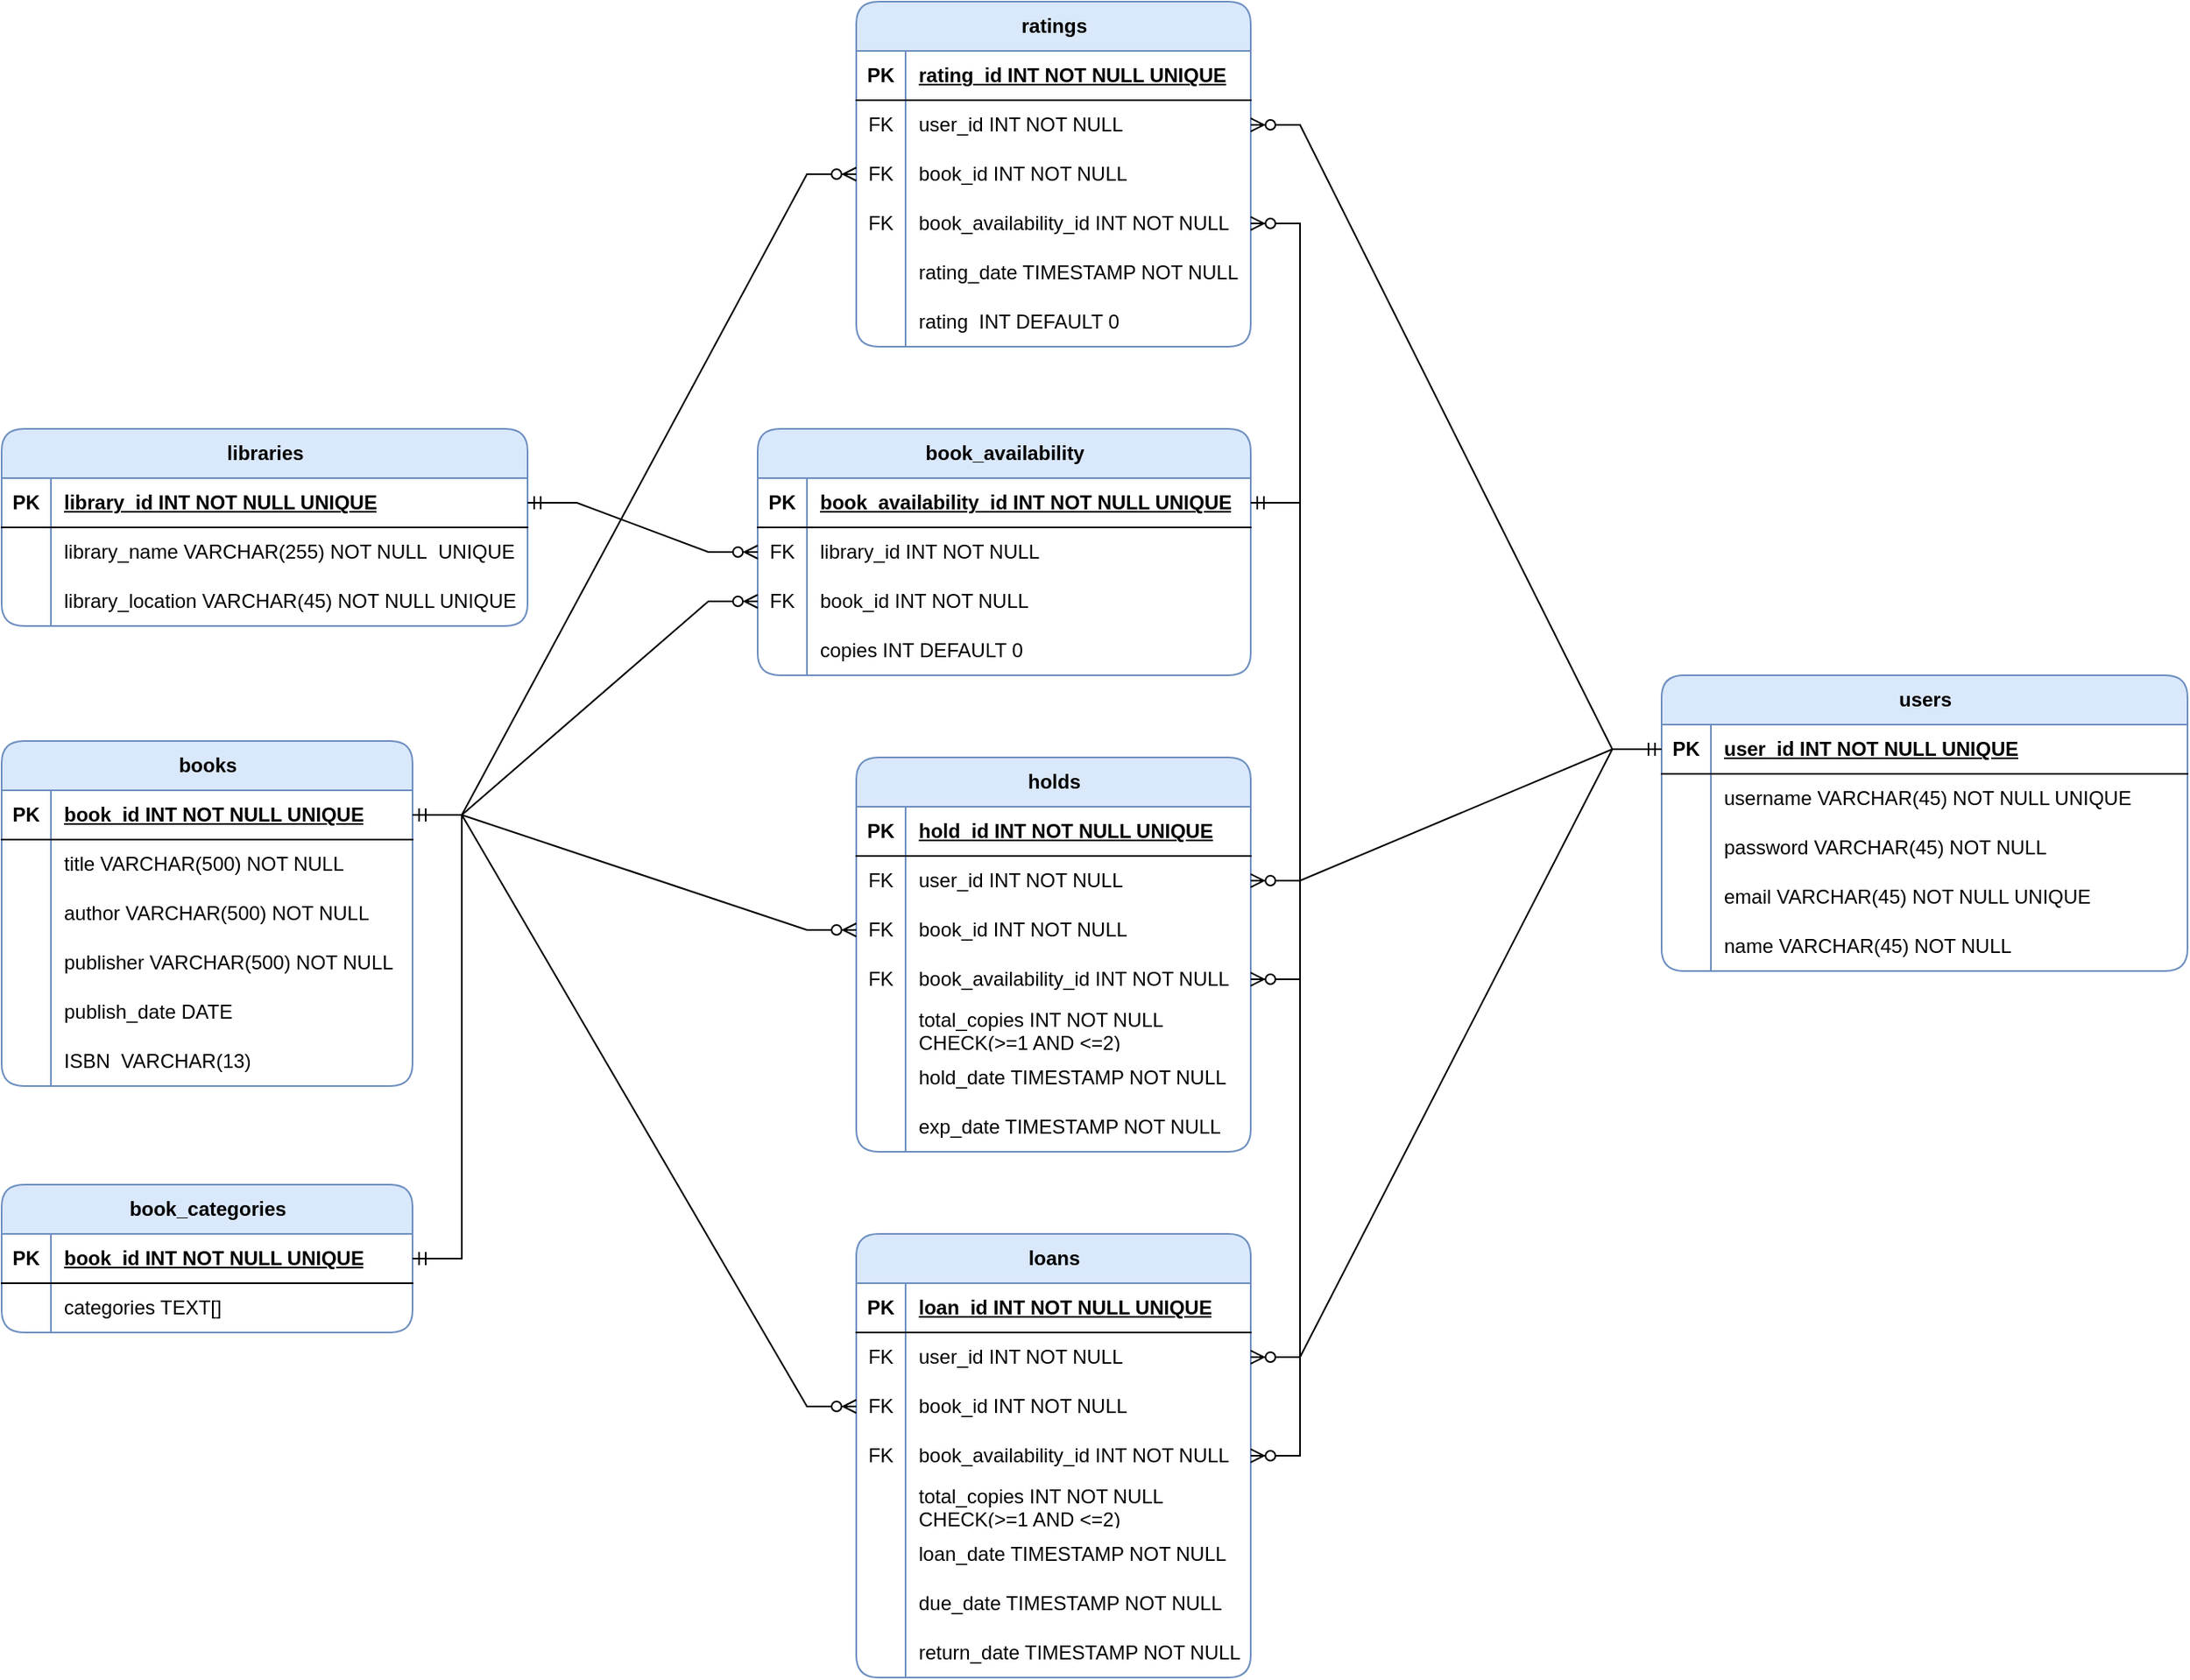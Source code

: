 <mxfile version="22.1.16" type="device">
  <diagram name="Page-1" id="BepqKYJ7ofFYmWYuqHwH">
    <mxGraphModel dx="1900" dy="1622" grid="1" gridSize="10" guides="1" tooltips="1" connect="1" arrows="1" fold="1" page="1" pageScale="1" pageWidth="850" pageHeight="1100" background="none" math="0" shadow="0">
      <root>
        <mxCell id="0" />
        <mxCell id="1" parent="0" />
        <mxCell id="K3CCWdDwE0o5AbLwU8yx-1" value="libraries" style="shape=table;startSize=30;container=1;collapsible=1;childLayout=tableLayout;fixedRows=1;rowLines=0;fontStyle=1;align=center;resizeLast=1;html=1;fillColor=#dae8fc;strokeColor=#6c8ebf;swimlaneFillColor=default;rounded=1;" parent="1" vertex="1">
          <mxGeometry x="-10" y="140" width="320" height="120" as="geometry" />
        </mxCell>
        <mxCell id="K3CCWdDwE0o5AbLwU8yx-2" value="" style="shape=tableRow;horizontal=0;startSize=0;swimlaneHead=0;swimlaneBody=0;fillColor=none;collapsible=0;dropTarget=0;points=[[0,0.5],[1,0.5]];portConstraint=eastwest;top=0;left=0;right=0;bottom=1;" parent="K3CCWdDwE0o5AbLwU8yx-1" vertex="1">
          <mxGeometry y="30" width="320" height="30" as="geometry" />
        </mxCell>
        <mxCell id="K3CCWdDwE0o5AbLwU8yx-3" value="PK" style="shape=partialRectangle;connectable=0;fillColor=none;top=0;left=0;bottom=0;right=0;fontStyle=1;overflow=hidden;whiteSpace=wrap;html=1;" parent="K3CCWdDwE0o5AbLwU8yx-2" vertex="1">
          <mxGeometry width="30" height="30" as="geometry">
            <mxRectangle width="30" height="30" as="alternateBounds" />
          </mxGeometry>
        </mxCell>
        <mxCell id="K3CCWdDwE0o5AbLwU8yx-4" value="library_id INT NOT NULL UNIQUE" style="shape=partialRectangle;connectable=0;fillColor=none;top=0;left=0;bottom=0;right=0;align=left;spacingLeft=6;fontStyle=5;overflow=hidden;whiteSpace=wrap;html=1;" parent="K3CCWdDwE0o5AbLwU8yx-2" vertex="1">
          <mxGeometry x="30" width="290" height="30" as="geometry">
            <mxRectangle width="290" height="30" as="alternateBounds" />
          </mxGeometry>
        </mxCell>
        <mxCell id="K3CCWdDwE0o5AbLwU8yx-5" value="" style="shape=tableRow;horizontal=0;startSize=0;swimlaneHead=0;swimlaneBody=0;fillColor=none;collapsible=0;dropTarget=0;points=[[0,0.5],[1,0.5]];portConstraint=eastwest;top=0;left=0;right=0;bottom=0;" parent="K3CCWdDwE0o5AbLwU8yx-1" vertex="1">
          <mxGeometry y="60" width="320" height="30" as="geometry" />
        </mxCell>
        <mxCell id="K3CCWdDwE0o5AbLwU8yx-6" value="" style="shape=partialRectangle;connectable=0;fillColor=none;top=0;left=0;bottom=0;right=0;editable=1;overflow=hidden;whiteSpace=wrap;html=1;" parent="K3CCWdDwE0o5AbLwU8yx-5" vertex="1">
          <mxGeometry width="30" height="30" as="geometry">
            <mxRectangle width="30" height="30" as="alternateBounds" />
          </mxGeometry>
        </mxCell>
        <mxCell id="K3CCWdDwE0o5AbLwU8yx-7" value="library_name VARCHAR(255) NOT NULL&amp;nbsp; UNIQUE" style="shape=partialRectangle;connectable=0;fillColor=none;top=0;left=0;bottom=0;right=0;align=left;spacingLeft=6;overflow=hidden;whiteSpace=wrap;html=1;" parent="K3CCWdDwE0o5AbLwU8yx-5" vertex="1">
          <mxGeometry x="30" width="290" height="30" as="geometry">
            <mxRectangle width="290" height="30" as="alternateBounds" />
          </mxGeometry>
        </mxCell>
        <mxCell id="K3CCWdDwE0o5AbLwU8yx-8" value="" style="shape=tableRow;horizontal=0;startSize=0;swimlaneHead=0;swimlaneBody=0;fillColor=none;collapsible=0;dropTarget=0;points=[[0,0.5],[1,0.5]];portConstraint=eastwest;top=0;left=0;right=0;bottom=0;" parent="K3CCWdDwE0o5AbLwU8yx-1" vertex="1">
          <mxGeometry y="90" width="320" height="30" as="geometry" />
        </mxCell>
        <mxCell id="K3CCWdDwE0o5AbLwU8yx-9" value="" style="shape=partialRectangle;connectable=0;fillColor=none;top=0;left=0;bottom=0;right=0;editable=1;overflow=hidden;whiteSpace=wrap;html=1;" parent="K3CCWdDwE0o5AbLwU8yx-8" vertex="1">
          <mxGeometry width="30" height="30" as="geometry">
            <mxRectangle width="30" height="30" as="alternateBounds" />
          </mxGeometry>
        </mxCell>
        <mxCell id="K3CCWdDwE0o5AbLwU8yx-10" value="library_location&amp;nbsp;VARCHAR(45) NOT NULL UNIQUE" style="shape=partialRectangle;connectable=0;fillColor=none;top=0;left=0;bottom=0;right=0;align=left;spacingLeft=6;overflow=hidden;whiteSpace=wrap;html=1;" parent="K3CCWdDwE0o5AbLwU8yx-8" vertex="1">
          <mxGeometry x="30" width="290" height="30" as="geometry">
            <mxRectangle width="290" height="30" as="alternateBounds" />
          </mxGeometry>
        </mxCell>
        <mxCell id="K3CCWdDwE0o5AbLwU8yx-30" value="book_availability" style="shape=table;startSize=30;container=1;collapsible=1;childLayout=tableLayout;fixedRows=1;rowLines=0;fontStyle=1;align=center;resizeLast=1;html=1;fillColor=#dae8fc;strokeColor=#6c8ebf;swimlaneFillColor=default;rounded=1;" parent="1" vertex="1">
          <mxGeometry x="450" y="140" width="300" height="150" as="geometry" />
        </mxCell>
        <mxCell id="K3CCWdDwE0o5AbLwU8yx-31" value="" style="shape=tableRow;horizontal=0;startSize=0;swimlaneHead=0;swimlaneBody=0;fillColor=none;collapsible=0;dropTarget=0;points=[[0,0.5],[1,0.5]];portConstraint=eastwest;top=0;left=0;right=0;bottom=1;" parent="K3CCWdDwE0o5AbLwU8yx-30" vertex="1">
          <mxGeometry y="30" width="300" height="30" as="geometry" />
        </mxCell>
        <mxCell id="K3CCWdDwE0o5AbLwU8yx-32" value="PK" style="shape=partialRectangle;connectable=0;fillColor=none;top=0;left=0;bottom=0;right=0;fontStyle=1;overflow=hidden;whiteSpace=wrap;html=1;" parent="K3CCWdDwE0o5AbLwU8yx-31" vertex="1">
          <mxGeometry width="30" height="30" as="geometry">
            <mxRectangle width="30" height="30" as="alternateBounds" />
          </mxGeometry>
        </mxCell>
        <mxCell id="K3CCWdDwE0o5AbLwU8yx-33" value="book_availability_id INT NOT NULL UNIQUE" style="shape=partialRectangle;connectable=0;fillColor=none;top=0;left=0;bottom=0;right=0;align=left;spacingLeft=6;fontStyle=5;overflow=hidden;whiteSpace=wrap;html=1;" parent="K3CCWdDwE0o5AbLwU8yx-31" vertex="1">
          <mxGeometry x="30" width="270" height="30" as="geometry">
            <mxRectangle width="270" height="30" as="alternateBounds" />
          </mxGeometry>
        </mxCell>
        <mxCell id="K3CCWdDwE0o5AbLwU8yx-34" value="" style="shape=tableRow;horizontal=0;startSize=0;swimlaneHead=0;swimlaneBody=0;fillColor=none;collapsible=0;dropTarget=0;points=[[0,0.5],[1,0.5]];portConstraint=eastwest;top=0;left=0;right=0;bottom=0;" parent="K3CCWdDwE0o5AbLwU8yx-30" vertex="1">
          <mxGeometry y="60" width="300" height="30" as="geometry" />
        </mxCell>
        <mxCell id="K3CCWdDwE0o5AbLwU8yx-35" value="FK" style="shape=partialRectangle;connectable=0;fillColor=none;top=0;left=0;bottom=0;right=0;editable=1;overflow=hidden;whiteSpace=wrap;html=1;" parent="K3CCWdDwE0o5AbLwU8yx-34" vertex="1">
          <mxGeometry width="30" height="30" as="geometry">
            <mxRectangle width="30" height="30" as="alternateBounds" />
          </mxGeometry>
        </mxCell>
        <mxCell id="K3CCWdDwE0o5AbLwU8yx-36" value="library_id INT NOT NULL" style="shape=partialRectangle;connectable=0;fillColor=none;top=0;left=0;bottom=0;right=0;align=left;spacingLeft=6;overflow=hidden;whiteSpace=wrap;html=1;" parent="K3CCWdDwE0o5AbLwU8yx-34" vertex="1">
          <mxGeometry x="30" width="270" height="30" as="geometry">
            <mxRectangle width="270" height="30" as="alternateBounds" />
          </mxGeometry>
        </mxCell>
        <mxCell id="K3CCWdDwE0o5AbLwU8yx-37" value="" style="shape=tableRow;horizontal=0;startSize=0;swimlaneHead=0;swimlaneBody=0;fillColor=none;collapsible=0;dropTarget=0;points=[[0,0.5],[1,0.5]];portConstraint=eastwest;top=0;left=0;right=0;bottom=0;" parent="K3CCWdDwE0o5AbLwU8yx-30" vertex="1">
          <mxGeometry y="90" width="300" height="30" as="geometry" />
        </mxCell>
        <mxCell id="K3CCWdDwE0o5AbLwU8yx-38" value="FK" style="shape=partialRectangle;connectable=0;fillColor=none;top=0;left=0;bottom=0;right=0;editable=1;overflow=hidden;whiteSpace=wrap;html=1;" parent="K3CCWdDwE0o5AbLwU8yx-37" vertex="1">
          <mxGeometry width="30" height="30" as="geometry">
            <mxRectangle width="30" height="30" as="alternateBounds" />
          </mxGeometry>
        </mxCell>
        <mxCell id="K3CCWdDwE0o5AbLwU8yx-39" value="book_id INT NOT NULL" style="shape=partialRectangle;connectable=0;fillColor=none;top=0;left=0;bottom=0;right=0;align=left;spacingLeft=6;overflow=hidden;whiteSpace=wrap;html=1;" parent="K3CCWdDwE0o5AbLwU8yx-37" vertex="1">
          <mxGeometry x="30" width="270" height="30" as="geometry">
            <mxRectangle width="270" height="30" as="alternateBounds" />
          </mxGeometry>
        </mxCell>
        <mxCell id="K3CCWdDwE0o5AbLwU8yx-40" value="" style="shape=tableRow;horizontal=0;startSize=0;swimlaneHead=0;swimlaneBody=0;fillColor=none;collapsible=0;dropTarget=0;points=[[0,0.5],[1,0.5]];portConstraint=eastwest;top=0;left=0;right=0;bottom=0;" parent="K3CCWdDwE0o5AbLwU8yx-30" vertex="1">
          <mxGeometry y="120" width="300" height="30" as="geometry" />
        </mxCell>
        <mxCell id="K3CCWdDwE0o5AbLwU8yx-41" value="" style="shape=partialRectangle;connectable=0;fillColor=none;top=0;left=0;bottom=0;right=0;editable=1;overflow=hidden;whiteSpace=wrap;html=1;" parent="K3CCWdDwE0o5AbLwU8yx-40" vertex="1">
          <mxGeometry width="30" height="30" as="geometry">
            <mxRectangle width="30" height="30" as="alternateBounds" />
          </mxGeometry>
        </mxCell>
        <mxCell id="K3CCWdDwE0o5AbLwU8yx-42" value="copies INT DEFAULT 0" style="shape=partialRectangle;connectable=0;fillColor=none;top=0;left=0;bottom=0;right=0;align=left;spacingLeft=6;overflow=hidden;whiteSpace=wrap;html=1;" parent="K3CCWdDwE0o5AbLwU8yx-40" vertex="1">
          <mxGeometry x="30" width="270" height="30" as="geometry">
            <mxRectangle width="270" height="30" as="alternateBounds" />
          </mxGeometry>
        </mxCell>
        <mxCell id="K3CCWdDwE0o5AbLwU8yx-43" value="" style="edgeStyle=entityRelationEdgeStyle;fontSize=12;html=1;endArrow=ERzeroToMany;startArrow=ERmandOne;rounded=0;exitX=1;exitY=0.5;exitDx=0;exitDy=0;entryX=0;entryY=0.5;entryDx=0;entryDy=0;" parent="1" source="K3CCWdDwE0o5AbLwU8yx-2" target="K3CCWdDwE0o5AbLwU8yx-34" edge="1">
          <mxGeometry width="100" height="100" relative="1" as="geometry">
            <mxPoint x="380" y="350" as="sourcePoint" />
            <mxPoint x="480" y="250" as="targetPoint" />
            <Array as="points">
              <mxPoint x="70" y="290" />
              <mxPoint x="190" y="300" />
              <mxPoint x="90" y="280" />
              <mxPoint x="70" y="280" />
            </Array>
          </mxGeometry>
        </mxCell>
        <mxCell id="K3CCWdDwE0o5AbLwU8yx-45" value="books" style="shape=table;startSize=30;container=1;collapsible=1;childLayout=tableLayout;fixedRows=1;rowLines=0;fontStyle=1;align=center;resizeLast=1;html=1;fillColor=#dae8fc;strokeColor=#6c8ebf;swimlaneFillColor=default;rounded=1;" parent="1" vertex="1">
          <mxGeometry x="-10" y="330" width="250" height="210" as="geometry" />
        </mxCell>
        <mxCell id="K3CCWdDwE0o5AbLwU8yx-46" value="" style="shape=tableRow;horizontal=0;startSize=0;swimlaneHead=0;swimlaneBody=0;fillColor=none;collapsible=0;dropTarget=0;points=[[0,0.5],[1,0.5]];portConstraint=eastwest;top=0;left=0;right=0;bottom=1;" parent="K3CCWdDwE0o5AbLwU8yx-45" vertex="1">
          <mxGeometry y="30" width="250" height="30" as="geometry" />
        </mxCell>
        <mxCell id="K3CCWdDwE0o5AbLwU8yx-47" value="PK" style="shape=partialRectangle;connectable=0;fillColor=none;top=0;left=0;bottom=0;right=0;fontStyle=1;overflow=hidden;whiteSpace=wrap;html=1;" parent="K3CCWdDwE0o5AbLwU8yx-46" vertex="1">
          <mxGeometry width="30" height="30" as="geometry">
            <mxRectangle width="30" height="30" as="alternateBounds" />
          </mxGeometry>
        </mxCell>
        <mxCell id="K3CCWdDwE0o5AbLwU8yx-48" value="book_id INT NOT NULL UNIQUE" style="shape=partialRectangle;connectable=0;fillColor=none;top=0;left=0;bottom=0;right=0;align=left;spacingLeft=6;fontStyle=5;overflow=hidden;whiteSpace=wrap;html=1;" parent="K3CCWdDwE0o5AbLwU8yx-46" vertex="1">
          <mxGeometry x="30" width="220" height="30" as="geometry">
            <mxRectangle width="220" height="30" as="alternateBounds" />
          </mxGeometry>
        </mxCell>
        <mxCell id="K3CCWdDwE0o5AbLwU8yx-49" value="" style="shape=tableRow;horizontal=0;startSize=0;swimlaneHead=0;swimlaneBody=0;fillColor=none;collapsible=0;dropTarget=0;points=[[0,0.5],[1,0.5]];portConstraint=eastwest;top=0;left=0;right=0;bottom=0;" parent="K3CCWdDwE0o5AbLwU8yx-45" vertex="1">
          <mxGeometry y="60" width="250" height="30" as="geometry" />
        </mxCell>
        <mxCell id="K3CCWdDwE0o5AbLwU8yx-50" value="" style="shape=partialRectangle;connectable=0;fillColor=none;top=0;left=0;bottom=0;right=0;editable=1;overflow=hidden;whiteSpace=wrap;html=1;" parent="K3CCWdDwE0o5AbLwU8yx-49" vertex="1">
          <mxGeometry width="30" height="30" as="geometry">
            <mxRectangle width="30" height="30" as="alternateBounds" />
          </mxGeometry>
        </mxCell>
        <mxCell id="K3CCWdDwE0o5AbLwU8yx-51" value="title VARCHAR(500) NOT NULL" style="shape=partialRectangle;connectable=0;fillColor=none;top=0;left=0;bottom=0;right=0;align=left;spacingLeft=6;overflow=hidden;whiteSpace=wrap;html=1;" parent="K3CCWdDwE0o5AbLwU8yx-49" vertex="1">
          <mxGeometry x="30" width="220" height="30" as="geometry">
            <mxRectangle width="220" height="30" as="alternateBounds" />
          </mxGeometry>
        </mxCell>
        <mxCell id="K3CCWdDwE0o5AbLwU8yx-52" value="" style="shape=tableRow;horizontal=0;startSize=0;swimlaneHead=0;swimlaneBody=0;fillColor=none;collapsible=0;dropTarget=0;points=[[0,0.5],[1,0.5]];portConstraint=eastwest;top=0;left=0;right=0;bottom=0;" parent="K3CCWdDwE0o5AbLwU8yx-45" vertex="1">
          <mxGeometry y="90" width="250" height="30" as="geometry" />
        </mxCell>
        <mxCell id="K3CCWdDwE0o5AbLwU8yx-53" value="" style="shape=partialRectangle;connectable=0;fillColor=none;top=0;left=0;bottom=0;right=0;editable=1;overflow=hidden;whiteSpace=wrap;html=1;" parent="K3CCWdDwE0o5AbLwU8yx-52" vertex="1">
          <mxGeometry width="30" height="30" as="geometry">
            <mxRectangle width="30" height="30" as="alternateBounds" />
          </mxGeometry>
        </mxCell>
        <mxCell id="K3CCWdDwE0o5AbLwU8yx-54" value="author VARCHAR(500) NOT NULL" style="shape=partialRectangle;connectable=0;fillColor=none;top=0;left=0;bottom=0;right=0;align=left;spacingLeft=6;overflow=hidden;whiteSpace=wrap;html=1;" parent="K3CCWdDwE0o5AbLwU8yx-52" vertex="1">
          <mxGeometry x="30" width="220" height="30" as="geometry">
            <mxRectangle width="220" height="30" as="alternateBounds" />
          </mxGeometry>
        </mxCell>
        <mxCell id="K3CCWdDwE0o5AbLwU8yx-55" value="" style="shape=tableRow;horizontal=0;startSize=0;swimlaneHead=0;swimlaneBody=0;fillColor=none;collapsible=0;dropTarget=0;points=[[0,0.5],[1,0.5]];portConstraint=eastwest;top=0;left=0;right=0;bottom=0;" parent="K3CCWdDwE0o5AbLwU8yx-45" vertex="1">
          <mxGeometry y="120" width="250" height="30" as="geometry" />
        </mxCell>
        <mxCell id="K3CCWdDwE0o5AbLwU8yx-56" value="" style="shape=partialRectangle;connectable=0;fillColor=none;top=0;left=0;bottom=0;right=0;editable=1;overflow=hidden;whiteSpace=wrap;html=1;" parent="K3CCWdDwE0o5AbLwU8yx-55" vertex="1">
          <mxGeometry width="30" height="30" as="geometry">
            <mxRectangle width="30" height="30" as="alternateBounds" />
          </mxGeometry>
        </mxCell>
        <mxCell id="K3CCWdDwE0o5AbLwU8yx-57" value="publisher VARCHAR(500) NOT NULL" style="shape=partialRectangle;connectable=0;fillColor=none;top=0;left=0;bottom=0;right=0;align=left;spacingLeft=6;overflow=hidden;whiteSpace=wrap;html=1;" parent="K3CCWdDwE0o5AbLwU8yx-55" vertex="1">
          <mxGeometry x="30" width="220" height="30" as="geometry">
            <mxRectangle width="220" height="30" as="alternateBounds" />
          </mxGeometry>
        </mxCell>
        <mxCell id="K3CCWdDwE0o5AbLwU8yx-58" value="" style="shape=tableRow;horizontal=0;startSize=0;swimlaneHead=0;swimlaneBody=0;fillColor=none;collapsible=0;dropTarget=0;points=[[0,0.5],[1,0.5]];portConstraint=eastwest;top=0;left=0;right=0;bottom=0;" parent="K3CCWdDwE0o5AbLwU8yx-45" vertex="1">
          <mxGeometry y="150" width="250" height="30" as="geometry" />
        </mxCell>
        <mxCell id="K3CCWdDwE0o5AbLwU8yx-59" value="" style="shape=partialRectangle;connectable=0;fillColor=none;top=0;left=0;bottom=0;right=0;editable=1;overflow=hidden;whiteSpace=wrap;html=1;" parent="K3CCWdDwE0o5AbLwU8yx-58" vertex="1">
          <mxGeometry width="30" height="30" as="geometry">
            <mxRectangle width="30" height="30" as="alternateBounds" />
          </mxGeometry>
        </mxCell>
        <mxCell id="K3CCWdDwE0o5AbLwU8yx-60" value="publish_date DATE" style="shape=partialRectangle;connectable=0;fillColor=none;top=0;left=0;bottom=0;right=0;align=left;spacingLeft=6;overflow=hidden;whiteSpace=wrap;html=1;" parent="K3CCWdDwE0o5AbLwU8yx-58" vertex="1">
          <mxGeometry x="30" width="220" height="30" as="geometry">
            <mxRectangle width="220" height="30" as="alternateBounds" />
          </mxGeometry>
        </mxCell>
        <mxCell id="K3CCWdDwE0o5AbLwU8yx-61" value="" style="shape=tableRow;horizontal=0;startSize=0;swimlaneHead=0;swimlaneBody=0;fillColor=none;collapsible=0;dropTarget=0;points=[[0,0.5],[1,0.5]];portConstraint=eastwest;top=0;left=0;right=0;bottom=0;" parent="K3CCWdDwE0o5AbLwU8yx-45" vertex="1">
          <mxGeometry y="180" width="250" height="30" as="geometry" />
        </mxCell>
        <mxCell id="K3CCWdDwE0o5AbLwU8yx-62" value="" style="shape=partialRectangle;connectable=0;fillColor=none;top=0;left=0;bottom=0;right=0;editable=1;overflow=hidden;whiteSpace=wrap;html=1;" parent="K3CCWdDwE0o5AbLwU8yx-61" vertex="1">
          <mxGeometry width="30" height="30" as="geometry">
            <mxRectangle width="30" height="30" as="alternateBounds" />
          </mxGeometry>
        </mxCell>
        <mxCell id="K3CCWdDwE0o5AbLwU8yx-63" value="ISBN&amp;nbsp; VARCHAR(13)&amp;nbsp;" style="shape=partialRectangle;connectable=0;fillColor=none;top=0;left=0;bottom=0;right=0;align=left;spacingLeft=6;overflow=hidden;whiteSpace=wrap;html=1;" parent="K3CCWdDwE0o5AbLwU8yx-61" vertex="1">
          <mxGeometry x="30" width="220" height="30" as="geometry">
            <mxRectangle width="220" height="30" as="alternateBounds" />
          </mxGeometry>
        </mxCell>
        <mxCell id="K3CCWdDwE0o5AbLwU8yx-64" value="" style="edgeStyle=entityRelationEdgeStyle;fontSize=12;html=1;endArrow=ERzeroToMany;startArrow=ERmandOne;rounded=0;exitX=1;exitY=0.5;exitDx=0;exitDy=0;entryX=0;entryY=0.5;entryDx=0;entryDy=0;" parent="1" source="K3CCWdDwE0o5AbLwU8yx-46" target="K3CCWdDwE0o5AbLwU8yx-37" edge="1">
          <mxGeometry width="100" height="100" relative="1" as="geometry">
            <mxPoint x="380" y="490" as="sourcePoint" />
            <mxPoint x="480" y="390" as="targetPoint" />
          </mxGeometry>
        </mxCell>
        <mxCell id="K3CCWdDwE0o5AbLwU8yx-65" value="book_categories" style="shape=table;startSize=30;container=1;collapsible=1;childLayout=tableLayout;fixedRows=1;rowLines=0;fontStyle=1;align=center;resizeLast=1;html=1;fillColor=#dae8fc;strokeColor=#6c8ebf;swimlaneFillColor=default;rounded=1;" parent="1" vertex="1">
          <mxGeometry x="-10" y="600" width="250" height="90" as="geometry" />
        </mxCell>
        <mxCell id="K3CCWdDwE0o5AbLwU8yx-66" value="" style="shape=tableRow;horizontal=0;startSize=0;swimlaneHead=0;swimlaneBody=0;fillColor=none;collapsible=0;dropTarget=0;points=[[0,0.5],[1,0.5]];portConstraint=eastwest;top=0;left=0;right=0;bottom=1;" parent="K3CCWdDwE0o5AbLwU8yx-65" vertex="1">
          <mxGeometry y="30" width="250" height="30" as="geometry" />
        </mxCell>
        <mxCell id="K3CCWdDwE0o5AbLwU8yx-67" value="PK" style="shape=partialRectangle;connectable=0;fillColor=none;top=0;left=0;bottom=0;right=0;fontStyle=1;overflow=hidden;whiteSpace=wrap;html=1;" parent="K3CCWdDwE0o5AbLwU8yx-66" vertex="1">
          <mxGeometry width="30" height="30" as="geometry">
            <mxRectangle width="30" height="30" as="alternateBounds" />
          </mxGeometry>
        </mxCell>
        <mxCell id="K3CCWdDwE0o5AbLwU8yx-68" value="book_id INT NOT NULL UNIQUE" style="shape=partialRectangle;connectable=0;fillColor=none;top=0;left=0;bottom=0;right=0;align=left;spacingLeft=6;fontStyle=5;overflow=hidden;whiteSpace=wrap;html=1;" parent="K3CCWdDwE0o5AbLwU8yx-66" vertex="1">
          <mxGeometry x="30" width="220" height="30" as="geometry">
            <mxRectangle width="220" height="30" as="alternateBounds" />
          </mxGeometry>
        </mxCell>
        <mxCell id="K3CCWdDwE0o5AbLwU8yx-69" value="" style="shape=tableRow;horizontal=0;startSize=0;swimlaneHead=0;swimlaneBody=0;fillColor=none;collapsible=0;dropTarget=0;points=[[0,0.5],[1,0.5]];portConstraint=eastwest;top=0;left=0;right=0;bottom=0;" parent="K3CCWdDwE0o5AbLwU8yx-65" vertex="1">
          <mxGeometry y="60" width="250" height="30" as="geometry" />
        </mxCell>
        <mxCell id="K3CCWdDwE0o5AbLwU8yx-70" value="" style="shape=partialRectangle;connectable=0;fillColor=none;top=0;left=0;bottom=0;right=0;editable=1;overflow=hidden;whiteSpace=wrap;html=1;" parent="K3CCWdDwE0o5AbLwU8yx-69" vertex="1">
          <mxGeometry width="30" height="30" as="geometry">
            <mxRectangle width="30" height="30" as="alternateBounds" />
          </mxGeometry>
        </mxCell>
        <mxCell id="K3CCWdDwE0o5AbLwU8yx-71" value="categories TEXT[]&amp;nbsp;" style="shape=partialRectangle;connectable=0;fillColor=none;top=0;left=0;bottom=0;right=0;align=left;spacingLeft=6;overflow=hidden;whiteSpace=wrap;html=1;" parent="K3CCWdDwE0o5AbLwU8yx-69" vertex="1">
          <mxGeometry x="30" width="220" height="30" as="geometry">
            <mxRectangle width="220" height="30" as="alternateBounds" />
          </mxGeometry>
        </mxCell>
        <mxCell id="K3CCWdDwE0o5AbLwU8yx-78" style="edgeStyle=orthogonalEdgeStyle;rounded=0;orthogonalLoop=1;jettySize=auto;html=1;exitX=1;exitY=0.5;exitDx=0;exitDy=0;" parent="K3CCWdDwE0o5AbLwU8yx-65" source="K3CCWdDwE0o5AbLwU8yx-69" target="K3CCWdDwE0o5AbLwU8yx-69" edge="1">
          <mxGeometry relative="1" as="geometry" />
        </mxCell>
        <mxCell id="K3CCWdDwE0o5AbLwU8yx-79" value="" style="edgeStyle=entityRelationEdgeStyle;fontSize=12;html=1;endArrow=ERmandOne;startArrow=ERmandOne;rounded=0;exitX=1;exitY=0.5;exitDx=0;exitDy=0;entryX=1;entryY=0.5;entryDx=0;entryDy=0;" parent="1" source="K3CCWdDwE0o5AbLwU8yx-66" target="K3CCWdDwE0o5AbLwU8yx-46" edge="1">
          <mxGeometry width="100" height="100" relative="1" as="geometry">
            <mxPoint x="380" y="670" as="sourcePoint" />
            <mxPoint x="480" y="570" as="targetPoint" />
          </mxGeometry>
        </mxCell>
        <mxCell id="K3CCWdDwE0o5AbLwU8yx-80" value="holds" style="shape=table;startSize=30;container=1;collapsible=1;childLayout=tableLayout;fixedRows=1;rowLines=0;fontStyle=1;align=center;resizeLast=1;html=1;fillColor=#dae8fc;strokeColor=#6c8ebf;gradientColor=none;swimlaneFillColor=default;rounded=1;" parent="1" vertex="1">
          <mxGeometry x="510" y="340" width="240" height="240" as="geometry" />
        </mxCell>
        <mxCell id="K3CCWdDwE0o5AbLwU8yx-81" value="" style="shape=tableRow;horizontal=0;startSize=0;swimlaneHead=0;swimlaneBody=0;fillColor=none;collapsible=0;dropTarget=0;points=[[0,0.5],[1,0.5]];portConstraint=eastwest;top=0;left=0;right=0;bottom=1;" parent="K3CCWdDwE0o5AbLwU8yx-80" vertex="1">
          <mxGeometry y="30" width="240" height="30" as="geometry" />
        </mxCell>
        <mxCell id="K3CCWdDwE0o5AbLwU8yx-82" value="PK" style="shape=partialRectangle;connectable=0;fillColor=none;top=0;left=0;bottom=0;right=0;fontStyle=1;overflow=hidden;whiteSpace=wrap;html=1;" parent="K3CCWdDwE0o5AbLwU8yx-81" vertex="1">
          <mxGeometry width="30" height="30" as="geometry">
            <mxRectangle width="30" height="30" as="alternateBounds" />
          </mxGeometry>
        </mxCell>
        <mxCell id="K3CCWdDwE0o5AbLwU8yx-83" value="hold_id INT NOT NULL UNIQUE" style="shape=partialRectangle;connectable=0;fillColor=none;top=0;left=0;bottom=0;right=0;align=left;spacingLeft=6;fontStyle=5;overflow=hidden;whiteSpace=wrap;html=1;strokeColor=inherit;" parent="K3CCWdDwE0o5AbLwU8yx-81" vertex="1">
          <mxGeometry x="30" width="210" height="30" as="geometry">
            <mxRectangle width="210" height="30" as="alternateBounds" />
          </mxGeometry>
        </mxCell>
        <mxCell id="K3CCWdDwE0o5AbLwU8yx-84" value="" style="shape=tableRow;horizontal=0;startSize=0;swimlaneHead=0;swimlaneBody=0;fillColor=none;collapsible=0;dropTarget=0;points=[[0,0.5],[1,0.5]];portConstraint=eastwest;top=0;left=0;right=0;bottom=0;" parent="K3CCWdDwE0o5AbLwU8yx-80" vertex="1">
          <mxGeometry y="60" width="240" height="30" as="geometry" />
        </mxCell>
        <mxCell id="K3CCWdDwE0o5AbLwU8yx-85" value="FK" style="shape=partialRectangle;connectable=0;fillColor=none;top=0;left=0;bottom=0;right=0;editable=1;overflow=hidden;whiteSpace=wrap;html=1;" parent="K3CCWdDwE0o5AbLwU8yx-84" vertex="1">
          <mxGeometry width="30" height="30" as="geometry">
            <mxRectangle width="30" height="30" as="alternateBounds" />
          </mxGeometry>
        </mxCell>
        <mxCell id="K3CCWdDwE0o5AbLwU8yx-86" value="user_id INT NOT NULL" style="shape=partialRectangle;connectable=0;fillColor=none;top=0;left=0;bottom=0;right=0;align=left;spacingLeft=6;overflow=hidden;whiteSpace=wrap;html=1;" parent="K3CCWdDwE0o5AbLwU8yx-84" vertex="1">
          <mxGeometry x="30" width="210" height="30" as="geometry">
            <mxRectangle width="210" height="30" as="alternateBounds" />
          </mxGeometry>
        </mxCell>
        <mxCell id="K3CCWdDwE0o5AbLwU8yx-87" value="" style="shape=tableRow;horizontal=0;startSize=0;swimlaneHead=0;swimlaneBody=0;fillColor=none;collapsible=0;dropTarget=0;points=[[0,0.5],[1,0.5]];portConstraint=eastwest;top=0;left=0;right=0;bottom=0;" parent="K3CCWdDwE0o5AbLwU8yx-80" vertex="1">
          <mxGeometry y="90" width="240" height="30" as="geometry" />
        </mxCell>
        <mxCell id="K3CCWdDwE0o5AbLwU8yx-88" value="FK" style="shape=partialRectangle;connectable=0;fillColor=none;top=0;left=0;bottom=0;right=0;editable=1;overflow=hidden;whiteSpace=wrap;html=1;" parent="K3CCWdDwE0o5AbLwU8yx-87" vertex="1">
          <mxGeometry width="30" height="30" as="geometry">
            <mxRectangle width="30" height="30" as="alternateBounds" />
          </mxGeometry>
        </mxCell>
        <mxCell id="K3CCWdDwE0o5AbLwU8yx-89" value="book_id INT NOT NULL" style="shape=partialRectangle;connectable=0;fillColor=none;top=0;left=0;bottom=0;right=0;align=left;spacingLeft=6;overflow=hidden;whiteSpace=wrap;html=1;" parent="K3CCWdDwE0o5AbLwU8yx-87" vertex="1">
          <mxGeometry x="30" width="210" height="30" as="geometry">
            <mxRectangle width="210" height="30" as="alternateBounds" />
          </mxGeometry>
        </mxCell>
        <mxCell id="K3CCWdDwE0o5AbLwU8yx-90" value="" style="shape=tableRow;horizontal=0;startSize=0;swimlaneHead=0;swimlaneBody=0;fillColor=none;collapsible=0;dropTarget=0;points=[[0,0.5],[1,0.5]];portConstraint=eastwest;top=0;left=0;right=0;bottom=0;" parent="K3CCWdDwE0o5AbLwU8yx-80" vertex="1">
          <mxGeometry y="120" width="240" height="30" as="geometry" />
        </mxCell>
        <mxCell id="K3CCWdDwE0o5AbLwU8yx-91" value="FK" style="shape=partialRectangle;connectable=0;fillColor=none;top=0;left=0;bottom=0;right=0;editable=1;overflow=hidden;whiteSpace=wrap;html=1;" parent="K3CCWdDwE0o5AbLwU8yx-90" vertex="1">
          <mxGeometry width="30" height="30" as="geometry">
            <mxRectangle width="30" height="30" as="alternateBounds" />
          </mxGeometry>
        </mxCell>
        <mxCell id="K3CCWdDwE0o5AbLwU8yx-92" value="book_availability_id INT NOT NULL" style="shape=partialRectangle;connectable=0;fillColor=none;top=0;left=0;bottom=0;right=0;align=left;spacingLeft=6;overflow=hidden;whiteSpace=wrap;html=1;" parent="K3CCWdDwE0o5AbLwU8yx-90" vertex="1">
          <mxGeometry x="30" width="210" height="30" as="geometry">
            <mxRectangle width="210" height="30" as="alternateBounds" />
          </mxGeometry>
        </mxCell>
        <mxCell id="K3CCWdDwE0o5AbLwU8yx-99" value="" style="shape=tableRow;horizontal=0;startSize=0;swimlaneHead=0;swimlaneBody=0;fillColor=none;collapsible=0;dropTarget=0;points=[[0,0.5],[1,0.5]];portConstraint=eastwest;top=0;left=0;right=0;bottom=0;" parent="K3CCWdDwE0o5AbLwU8yx-80" vertex="1">
          <mxGeometry y="150" width="240" height="30" as="geometry" />
        </mxCell>
        <mxCell id="K3CCWdDwE0o5AbLwU8yx-100" value="" style="shape=partialRectangle;connectable=0;fillColor=none;top=0;left=0;bottom=0;right=0;editable=1;overflow=hidden;whiteSpace=wrap;html=1;" parent="K3CCWdDwE0o5AbLwU8yx-99" vertex="1">
          <mxGeometry width="30" height="30" as="geometry">
            <mxRectangle width="30" height="30" as="alternateBounds" />
          </mxGeometry>
        </mxCell>
        <mxCell id="K3CCWdDwE0o5AbLwU8yx-101" value="total_copies INT NOT NULL CHECK(&amp;gt;=1 AND &amp;lt;=2)" style="shape=partialRectangle;connectable=0;fillColor=none;top=0;left=0;bottom=0;right=0;align=left;spacingLeft=6;overflow=hidden;whiteSpace=wrap;html=1;" parent="K3CCWdDwE0o5AbLwU8yx-99" vertex="1">
          <mxGeometry x="30" width="210" height="30" as="geometry">
            <mxRectangle width="210" height="30" as="alternateBounds" />
          </mxGeometry>
        </mxCell>
        <mxCell id="K3CCWdDwE0o5AbLwU8yx-93" value="" style="shape=tableRow;horizontal=0;startSize=0;swimlaneHead=0;swimlaneBody=0;fillColor=none;collapsible=0;dropTarget=0;points=[[0,0.5],[1,0.5]];portConstraint=eastwest;top=0;left=0;right=0;bottom=0;" parent="K3CCWdDwE0o5AbLwU8yx-80" vertex="1">
          <mxGeometry y="180" width="240" height="30" as="geometry" />
        </mxCell>
        <mxCell id="K3CCWdDwE0o5AbLwU8yx-94" value="" style="shape=partialRectangle;connectable=0;fillColor=none;top=0;left=0;bottom=0;right=0;editable=1;overflow=hidden;whiteSpace=wrap;html=1;" parent="K3CCWdDwE0o5AbLwU8yx-93" vertex="1">
          <mxGeometry width="30" height="30" as="geometry">
            <mxRectangle width="30" height="30" as="alternateBounds" />
          </mxGeometry>
        </mxCell>
        <mxCell id="K3CCWdDwE0o5AbLwU8yx-95" value="hold_date TIMESTAMP NOT NULL" style="shape=partialRectangle;connectable=0;fillColor=none;top=0;left=0;bottom=0;right=0;align=left;spacingLeft=6;overflow=hidden;whiteSpace=wrap;html=1;" parent="K3CCWdDwE0o5AbLwU8yx-93" vertex="1">
          <mxGeometry x="30" width="210" height="30" as="geometry">
            <mxRectangle width="210" height="30" as="alternateBounds" />
          </mxGeometry>
        </mxCell>
        <mxCell id="K3CCWdDwE0o5AbLwU8yx-96" value="" style="shape=tableRow;horizontal=0;startSize=0;swimlaneHead=0;swimlaneBody=0;fillColor=none;collapsible=0;dropTarget=0;points=[[0,0.5],[1,0.5]];portConstraint=eastwest;top=0;left=0;right=0;bottom=0;" parent="K3CCWdDwE0o5AbLwU8yx-80" vertex="1">
          <mxGeometry y="210" width="240" height="30" as="geometry" />
        </mxCell>
        <mxCell id="K3CCWdDwE0o5AbLwU8yx-97" value="" style="shape=partialRectangle;connectable=0;fillColor=none;top=0;left=0;bottom=0;right=0;editable=1;overflow=hidden;whiteSpace=wrap;html=1;" parent="K3CCWdDwE0o5AbLwU8yx-96" vertex="1">
          <mxGeometry width="30" height="30" as="geometry">
            <mxRectangle width="30" height="30" as="alternateBounds" />
          </mxGeometry>
        </mxCell>
        <mxCell id="K3CCWdDwE0o5AbLwU8yx-98" value="exp_date TIMESTAMP NOT NULL" style="shape=partialRectangle;connectable=0;fillColor=none;top=0;left=0;bottom=0;right=0;align=left;spacingLeft=6;overflow=hidden;whiteSpace=wrap;html=1;" parent="K3CCWdDwE0o5AbLwU8yx-96" vertex="1">
          <mxGeometry x="30" width="210" height="30" as="geometry">
            <mxRectangle width="210" height="30" as="alternateBounds" />
          </mxGeometry>
        </mxCell>
        <mxCell id="K3CCWdDwE0o5AbLwU8yx-102" value="" style="edgeStyle=entityRelationEdgeStyle;fontSize=12;html=1;endArrow=ERzeroToMany;startArrow=ERmandOne;rounded=0;exitX=1;exitY=0.5;exitDx=0;exitDy=0;entryX=0;entryY=0.5;entryDx=0;entryDy=0;" parent="1" source="K3CCWdDwE0o5AbLwU8yx-46" target="K3CCWdDwE0o5AbLwU8yx-87" edge="1">
          <mxGeometry width="100" height="100" relative="1" as="geometry">
            <mxPoint x="380" y="490" as="sourcePoint" />
            <mxPoint x="480" y="390" as="targetPoint" />
          </mxGeometry>
        </mxCell>
        <mxCell id="K3CCWdDwE0o5AbLwU8yx-103" value="" style="edgeStyle=entityRelationEdgeStyle;fontSize=12;html=1;endArrow=ERzeroToMany;startArrow=ERmandOne;rounded=0;entryX=1;entryY=0.5;entryDx=0;entryDy=0;exitX=1;exitY=0.5;exitDx=0;exitDy=0;" parent="1" target="K3CCWdDwE0o5AbLwU8yx-90" edge="1" source="K3CCWdDwE0o5AbLwU8yx-31">
          <mxGeometry width="100" height="100" relative="1" as="geometry">
            <mxPoint x="810" y="190" as="sourcePoint" />
            <mxPoint x="680" y="510" as="targetPoint" />
            <Array as="points">
              <mxPoint x="980" y="355" />
              <mxPoint x="610" y="345" />
              <mxPoint x="910" y="335" />
              <mxPoint x="910" y="335" />
              <mxPoint x="660" y="345" />
              <mxPoint x="670" y="345" />
              <mxPoint x="980" y="335" />
            </Array>
          </mxGeometry>
        </mxCell>
        <mxCell id="K3CCWdDwE0o5AbLwU8yx-104" value="loans" style="shape=table;startSize=30;container=1;collapsible=1;childLayout=tableLayout;fixedRows=1;rowLines=0;fontStyle=1;align=center;resizeLast=1;html=1;fillColor=#dae8fc;strokeColor=#6c8ebf;swimlaneFillColor=default;rounded=1;" parent="1" vertex="1">
          <mxGeometry x="510" y="630" width="240" height="270" as="geometry" />
        </mxCell>
        <mxCell id="K3CCWdDwE0o5AbLwU8yx-105" value="" style="shape=tableRow;horizontal=0;startSize=0;swimlaneHead=0;swimlaneBody=0;fillColor=none;collapsible=0;dropTarget=0;points=[[0,0.5],[1,0.5]];portConstraint=eastwest;top=0;left=0;right=0;bottom=1;" parent="K3CCWdDwE0o5AbLwU8yx-104" vertex="1">
          <mxGeometry y="30" width="240" height="30" as="geometry" />
        </mxCell>
        <mxCell id="K3CCWdDwE0o5AbLwU8yx-106" value="PK" style="shape=partialRectangle;connectable=0;fillColor=none;top=0;left=0;bottom=0;right=0;fontStyle=1;overflow=hidden;whiteSpace=wrap;html=1;" parent="K3CCWdDwE0o5AbLwU8yx-105" vertex="1">
          <mxGeometry width="30" height="30" as="geometry">
            <mxRectangle width="30" height="30" as="alternateBounds" />
          </mxGeometry>
        </mxCell>
        <mxCell id="K3CCWdDwE0o5AbLwU8yx-107" value="loan_id INT NOT NULL UNIQUE" style="shape=partialRectangle;connectable=0;fillColor=none;top=0;left=0;bottom=0;right=0;align=left;spacingLeft=6;fontStyle=5;overflow=hidden;whiteSpace=wrap;html=1;strokeColor=inherit;" parent="K3CCWdDwE0o5AbLwU8yx-105" vertex="1">
          <mxGeometry x="30" width="210" height="30" as="geometry">
            <mxRectangle width="210" height="30" as="alternateBounds" />
          </mxGeometry>
        </mxCell>
        <mxCell id="K3CCWdDwE0o5AbLwU8yx-108" value="" style="shape=tableRow;horizontal=0;startSize=0;swimlaneHead=0;swimlaneBody=0;fillColor=none;collapsible=0;dropTarget=0;points=[[0,0.5],[1,0.5]];portConstraint=eastwest;top=0;left=0;right=0;bottom=0;" parent="K3CCWdDwE0o5AbLwU8yx-104" vertex="1">
          <mxGeometry y="60" width="240" height="30" as="geometry" />
        </mxCell>
        <mxCell id="K3CCWdDwE0o5AbLwU8yx-109" value="FK" style="shape=partialRectangle;connectable=0;fillColor=none;top=0;left=0;bottom=0;right=0;editable=1;overflow=hidden;whiteSpace=wrap;html=1;" parent="K3CCWdDwE0o5AbLwU8yx-108" vertex="1">
          <mxGeometry width="30" height="30" as="geometry">
            <mxRectangle width="30" height="30" as="alternateBounds" />
          </mxGeometry>
        </mxCell>
        <mxCell id="K3CCWdDwE0o5AbLwU8yx-110" value="user_id INT NOT NULL" style="shape=partialRectangle;connectable=0;fillColor=none;top=0;left=0;bottom=0;right=0;align=left;spacingLeft=6;overflow=hidden;whiteSpace=wrap;html=1;" parent="K3CCWdDwE0o5AbLwU8yx-108" vertex="1">
          <mxGeometry x="30" width="210" height="30" as="geometry">
            <mxRectangle width="210" height="30" as="alternateBounds" />
          </mxGeometry>
        </mxCell>
        <mxCell id="K3CCWdDwE0o5AbLwU8yx-111" value="" style="shape=tableRow;horizontal=0;startSize=0;swimlaneHead=0;swimlaneBody=0;fillColor=none;collapsible=0;dropTarget=0;points=[[0,0.5],[1,0.5]];portConstraint=eastwest;top=0;left=0;right=0;bottom=0;" parent="K3CCWdDwE0o5AbLwU8yx-104" vertex="1">
          <mxGeometry y="90" width="240" height="30" as="geometry" />
        </mxCell>
        <mxCell id="K3CCWdDwE0o5AbLwU8yx-112" value="FK" style="shape=partialRectangle;connectable=0;fillColor=none;top=0;left=0;bottom=0;right=0;editable=1;overflow=hidden;whiteSpace=wrap;html=1;" parent="K3CCWdDwE0o5AbLwU8yx-111" vertex="1">
          <mxGeometry width="30" height="30" as="geometry">
            <mxRectangle width="30" height="30" as="alternateBounds" />
          </mxGeometry>
        </mxCell>
        <mxCell id="K3CCWdDwE0o5AbLwU8yx-113" value="book_id INT NOT NULL" style="shape=partialRectangle;connectable=0;fillColor=none;top=0;left=0;bottom=0;right=0;align=left;spacingLeft=6;overflow=hidden;whiteSpace=wrap;html=1;" parent="K3CCWdDwE0o5AbLwU8yx-111" vertex="1">
          <mxGeometry x="30" width="210" height="30" as="geometry">
            <mxRectangle width="210" height="30" as="alternateBounds" />
          </mxGeometry>
        </mxCell>
        <mxCell id="K3CCWdDwE0o5AbLwU8yx-114" value="" style="shape=tableRow;horizontal=0;startSize=0;swimlaneHead=0;swimlaneBody=0;fillColor=none;collapsible=0;dropTarget=0;points=[[0,0.5],[1,0.5]];portConstraint=eastwest;top=0;left=0;right=0;bottom=0;" parent="K3CCWdDwE0o5AbLwU8yx-104" vertex="1">
          <mxGeometry y="120" width="240" height="30" as="geometry" />
        </mxCell>
        <mxCell id="K3CCWdDwE0o5AbLwU8yx-115" value="FK" style="shape=partialRectangle;connectable=0;fillColor=none;top=0;left=0;bottom=0;right=0;editable=1;overflow=hidden;whiteSpace=wrap;html=1;" parent="K3CCWdDwE0o5AbLwU8yx-114" vertex="1">
          <mxGeometry width="30" height="30" as="geometry">
            <mxRectangle width="30" height="30" as="alternateBounds" />
          </mxGeometry>
        </mxCell>
        <mxCell id="K3CCWdDwE0o5AbLwU8yx-116" value="book_availability_id INT NOT NULL" style="shape=partialRectangle;connectable=0;fillColor=none;top=0;left=0;bottom=0;right=0;align=left;spacingLeft=6;overflow=hidden;whiteSpace=wrap;html=1;" parent="K3CCWdDwE0o5AbLwU8yx-114" vertex="1">
          <mxGeometry x="30" width="210" height="30" as="geometry">
            <mxRectangle width="210" height="30" as="alternateBounds" />
          </mxGeometry>
        </mxCell>
        <mxCell id="K3CCWdDwE0o5AbLwU8yx-117" value="" style="shape=tableRow;horizontal=0;startSize=0;swimlaneHead=0;swimlaneBody=0;fillColor=none;collapsible=0;dropTarget=0;points=[[0,0.5],[1,0.5]];portConstraint=eastwest;top=0;left=0;right=0;bottom=0;" parent="K3CCWdDwE0o5AbLwU8yx-104" vertex="1">
          <mxGeometry y="150" width="240" height="30" as="geometry" />
        </mxCell>
        <mxCell id="K3CCWdDwE0o5AbLwU8yx-118" value="" style="shape=partialRectangle;connectable=0;fillColor=none;top=0;left=0;bottom=0;right=0;editable=1;overflow=hidden;whiteSpace=wrap;html=1;" parent="K3CCWdDwE0o5AbLwU8yx-117" vertex="1">
          <mxGeometry width="30" height="30" as="geometry">
            <mxRectangle width="30" height="30" as="alternateBounds" />
          </mxGeometry>
        </mxCell>
        <mxCell id="K3CCWdDwE0o5AbLwU8yx-119" value="total_copies INT NOT NULL CHECK(&amp;gt;=1 AND &amp;lt;=2)" style="shape=partialRectangle;connectable=0;fillColor=none;top=0;left=0;bottom=0;right=0;align=left;spacingLeft=6;overflow=hidden;whiteSpace=wrap;html=1;" parent="K3CCWdDwE0o5AbLwU8yx-117" vertex="1">
          <mxGeometry x="30" width="210" height="30" as="geometry">
            <mxRectangle width="210" height="30" as="alternateBounds" />
          </mxGeometry>
        </mxCell>
        <mxCell id="K3CCWdDwE0o5AbLwU8yx-120" value="" style="shape=tableRow;horizontal=0;startSize=0;swimlaneHead=0;swimlaneBody=0;fillColor=none;collapsible=0;dropTarget=0;points=[[0,0.5],[1,0.5]];portConstraint=eastwest;top=0;left=0;right=0;bottom=0;" parent="K3CCWdDwE0o5AbLwU8yx-104" vertex="1">
          <mxGeometry y="180" width="240" height="30" as="geometry" />
        </mxCell>
        <mxCell id="K3CCWdDwE0o5AbLwU8yx-121" value="" style="shape=partialRectangle;connectable=0;fillColor=none;top=0;left=0;bottom=0;right=0;editable=1;overflow=hidden;whiteSpace=wrap;html=1;" parent="K3CCWdDwE0o5AbLwU8yx-120" vertex="1">
          <mxGeometry width="30" height="30" as="geometry">
            <mxRectangle width="30" height="30" as="alternateBounds" />
          </mxGeometry>
        </mxCell>
        <mxCell id="K3CCWdDwE0o5AbLwU8yx-122" value="loan_date TIMESTAMP NOT NULL" style="shape=partialRectangle;connectable=0;fillColor=none;top=0;left=0;bottom=0;right=0;align=left;spacingLeft=6;overflow=hidden;whiteSpace=wrap;html=1;" parent="K3CCWdDwE0o5AbLwU8yx-120" vertex="1">
          <mxGeometry x="30" width="210" height="30" as="geometry">
            <mxRectangle width="210" height="30" as="alternateBounds" />
          </mxGeometry>
        </mxCell>
        <mxCell id="K3CCWdDwE0o5AbLwU8yx-123" value="" style="shape=tableRow;horizontal=0;startSize=0;swimlaneHead=0;swimlaneBody=0;fillColor=none;collapsible=0;dropTarget=0;points=[[0,0.5],[1,0.5]];portConstraint=eastwest;top=0;left=0;right=0;bottom=0;" parent="K3CCWdDwE0o5AbLwU8yx-104" vertex="1">
          <mxGeometry y="210" width="240" height="30" as="geometry" />
        </mxCell>
        <mxCell id="K3CCWdDwE0o5AbLwU8yx-124" value="" style="shape=partialRectangle;connectable=0;fillColor=none;top=0;left=0;bottom=0;right=0;editable=1;overflow=hidden;whiteSpace=wrap;html=1;" parent="K3CCWdDwE0o5AbLwU8yx-123" vertex="1">
          <mxGeometry width="30" height="30" as="geometry">
            <mxRectangle width="30" height="30" as="alternateBounds" />
          </mxGeometry>
        </mxCell>
        <mxCell id="K3CCWdDwE0o5AbLwU8yx-125" value="due_date TIMESTAMP NOT NULL" style="shape=partialRectangle;connectable=0;fillColor=none;top=0;left=0;bottom=0;right=0;align=left;spacingLeft=6;overflow=hidden;whiteSpace=wrap;html=1;" parent="K3CCWdDwE0o5AbLwU8yx-123" vertex="1">
          <mxGeometry x="30" width="210" height="30" as="geometry">
            <mxRectangle width="210" height="30" as="alternateBounds" />
          </mxGeometry>
        </mxCell>
        <mxCell id="K3CCWdDwE0o5AbLwU8yx-126" value="" style="shape=tableRow;horizontal=0;startSize=0;swimlaneHead=0;swimlaneBody=0;fillColor=none;collapsible=0;dropTarget=0;points=[[0,0.5],[1,0.5]];portConstraint=eastwest;top=0;left=0;right=0;bottom=0;" parent="K3CCWdDwE0o5AbLwU8yx-104" vertex="1">
          <mxGeometry y="240" width="240" height="30" as="geometry" />
        </mxCell>
        <mxCell id="K3CCWdDwE0o5AbLwU8yx-127" value="" style="shape=partialRectangle;connectable=0;fillColor=none;top=0;left=0;bottom=0;right=0;editable=1;overflow=hidden;whiteSpace=wrap;html=1;" parent="K3CCWdDwE0o5AbLwU8yx-126" vertex="1">
          <mxGeometry width="30" height="30" as="geometry">
            <mxRectangle width="30" height="30" as="alternateBounds" />
          </mxGeometry>
        </mxCell>
        <mxCell id="K3CCWdDwE0o5AbLwU8yx-128" value="return_date TIMESTAMP NOT NULL" style="shape=partialRectangle;connectable=0;fillColor=none;top=0;left=0;bottom=0;right=0;align=left;spacingLeft=6;overflow=hidden;whiteSpace=wrap;html=1;" parent="K3CCWdDwE0o5AbLwU8yx-126" vertex="1">
          <mxGeometry x="30" width="210" height="30" as="geometry">
            <mxRectangle width="210" height="30" as="alternateBounds" />
          </mxGeometry>
        </mxCell>
        <mxCell id="K3CCWdDwE0o5AbLwU8yx-129" value="" style="edgeStyle=entityRelationEdgeStyle;fontSize=12;html=1;endArrow=ERzeroToMany;startArrow=ERmandOne;rounded=0;exitX=1;exitY=0.5;exitDx=0;exitDy=0;entryX=0;entryY=0.5;entryDx=0;entryDy=0;" parent="1" source="K3CCWdDwE0o5AbLwU8yx-46" target="K3CCWdDwE0o5AbLwU8yx-111" edge="1">
          <mxGeometry width="100" height="100" relative="1" as="geometry">
            <mxPoint x="310" y="680" as="sourcePoint" />
            <mxPoint x="410" y="580" as="targetPoint" />
          </mxGeometry>
        </mxCell>
        <mxCell id="K3CCWdDwE0o5AbLwU8yx-130" value="" style="edgeStyle=entityRelationEdgeStyle;fontSize=12;html=1;endArrow=ERzeroToMany;startArrow=ERmandOne;rounded=0;entryX=1;entryY=0.5;entryDx=0;entryDy=0;exitX=1;exitY=0.5;exitDx=0;exitDy=0;" parent="1" target="K3CCWdDwE0o5AbLwU8yx-114" edge="1" source="K3CCWdDwE0o5AbLwU8yx-31">
          <mxGeometry width="100" height="100" relative="1" as="geometry">
            <mxPoint x="810" y="190" as="sourcePoint" />
            <mxPoint x="410" y="760" as="targetPoint" />
          </mxGeometry>
        </mxCell>
        <mxCell id="K3CCWdDwE0o5AbLwU8yx-141" value="ratings" style="shape=table;startSize=30;container=1;collapsible=1;childLayout=tableLayout;fixedRows=1;rowLines=0;fontStyle=1;align=center;resizeLast=1;html=1;fillColor=#dae8fc;strokeColor=#6c8ebf;swimlaneFillColor=default;rounded=1;gradientColor=none;shadow=0;" parent="1" vertex="1">
          <mxGeometry x="510" y="-120" width="240" height="210" as="geometry" />
        </mxCell>
        <mxCell id="K3CCWdDwE0o5AbLwU8yx-142" value="" style="shape=tableRow;horizontal=0;startSize=0;swimlaneHead=0;swimlaneBody=0;fillColor=none;collapsible=0;dropTarget=0;points=[[0,0.5],[1,0.5]];portConstraint=eastwest;top=0;left=0;right=0;bottom=1;" parent="K3CCWdDwE0o5AbLwU8yx-141" vertex="1">
          <mxGeometry y="30" width="240" height="30" as="geometry" />
        </mxCell>
        <mxCell id="K3CCWdDwE0o5AbLwU8yx-143" value="PK" style="shape=partialRectangle;connectable=0;fillColor=none;top=0;left=0;bottom=0;right=0;fontStyle=1;overflow=hidden;whiteSpace=wrap;html=1;" parent="K3CCWdDwE0o5AbLwU8yx-142" vertex="1">
          <mxGeometry width="30" height="30" as="geometry">
            <mxRectangle width="30" height="30" as="alternateBounds" />
          </mxGeometry>
        </mxCell>
        <mxCell id="K3CCWdDwE0o5AbLwU8yx-144" value="rating_id INT NOT NULL UNIQUE" style="shape=partialRectangle;connectable=0;fillColor=none;top=0;left=0;bottom=0;right=0;align=left;spacingLeft=6;fontStyle=5;overflow=hidden;whiteSpace=wrap;html=1;strokeColor=inherit;" parent="K3CCWdDwE0o5AbLwU8yx-142" vertex="1">
          <mxGeometry x="30" width="210" height="30" as="geometry">
            <mxRectangle width="210" height="30" as="alternateBounds" />
          </mxGeometry>
        </mxCell>
        <mxCell id="xImeo-fg67ijbstHUHiW-10" value="" style="shape=tableRow;horizontal=0;startSize=0;swimlaneHead=0;swimlaneBody=0;fillColor=none;collapsible=0;dropTarget=0;points=[[0,0.5],[1,0.5]];portConstraint=eastwest;top=0;left=0;right=0;bottom=0;" vertex="1" parent="K3CCWdDwE0o5AbLwU8yx-141">
          <mxGeometry y="60" width="240" height="30" as="geometry" />
        </mxCell>
        <mxCell id="xImeo-fg67ijbstHUHiW-11" value="FK" style="shape=partialRectangle;connectable=0;fillColor=none;top=0;left=0;bottom=0;right=0;editable=1;overflow=hidden;whiteSpace=wrap;html=1;" vertex="1" parent="xImeo-fg67ijbstHUHiW-10">
          <mxGeometry width="30" height="30" as="geometry">
            <mxRectangle width="30" height="30" as="alternateBounds" />
          </mxGeometry>
        </mxCell>
        <mxCell id="xImeo-fg67ijbstHUHiW-12" value="user_id INT NOT NULL" style="shape=partialRectangle;connectable=0;fillColor=none;top=0;left=0;bottom=0;right=0;align=left;spacingLeft=6;overflow=hidden;whiteSpace=wrap;html=1;" vertex="1" parent="xImeo-fg67ijbstHUHiW-10">
          <mxGeometry x="30" width="210" height="30" as="geometry">
            <mxRectangle width="210" height="30" as="alternateBounds" />
          </mxGeometry>
        </mxCell>
        <mxCell id="K3CCWdDwE0o5AbLwU8yx-148" value="" style="shape=tableRow;horizontal=0;startSize=0;swimlaneHead=0;swimlaneBody=0;fillColor=none;collapsible=0;dropTarget=0;points=[[0,0.5],[1,0.5]];portConstraint=eastwest;top=0;left=0;right=0;bottom=0;" parent="K3CCWdDwE0o5AbLwU8yx-141" vertex="1">
          <mxGeometry y="90" width="240" height="30" as="geometry" />
        </mxCell>
        <mxCell id="K3CCWdDwE0o5AbLwU8yx-149" value="FK" style="shape=partialRectangle;connectable=0;fillColor=none;top=0;left=0;bottom=0;right=0;editable=1;overflow=hidden;whiteSpace=wrap;html=1;" parent="K3CCWdDwE0o5AbLwU8yx-148" vertex="1">
          <mxGeometry width="30" height="30" as="geometry">
            <mxRectangle width="30" height="30" as="alternateBounds" />
          </mxGeometry>
        </mxCell>
        <mxCell id="K3CCWdDwE0o5AbLwU8yx-150" value="book_id INT NOT NULL" style="shape=partialRectangle;connectable=0;fillColor=none;top=0;left=0;bottom=0;right=0;align=left;spacingLeft=6;overflow=hidden;whiteSpace=wrap;html=1;" parent="K3CCWdDwE0o5AbLwU8yx-148" vertex="1">
          <mxGeometry x="30" width="210" height="30" as="geometry">
            <mxRectangle width="210" height="30" as="alternateBounds" />
          </mxGeometry>
        </mxCell>
        <mxCell id="K3CCWdDwE0o5AbLwU8yx-151" value="" style="shape=tableRow;horizontal=0;startSize=0;swimlaneHead=0;swimlaneBody=0;fillColor=none;collapsible=0;dropTarget=0;points=[[0,0.5],[1,0.5]];portConstraint=eastwest;top=0;left=0;right=0;bottom=0;" parent="K3CCWdDwE0o5AbLwU8yx-141" vertex="1">
          <mxGeometry y="120" width="240" height="30" as="geometry" />
        </mxCell>
        <mxCell id="K3CCWdDwE0o5AbLwU8yx-152" value="FK" style="shape=partialRectangle;connectable=0;fillColor=none;top=0;left=0;bottom=0;right=0;editable=1;overflow=hidden;whiteSpace=wrap;html=1;" parent="K3CCWdDwE0o5AbLwU8yx-151" vertex="1">
          <mxGeometry width="30" height="30" as="geometry">
            <mxRectangle width="30" height="30" as="alternateBounds" />
          </mxGeometry>
        </mxCell>
        <mxCell id="K3CCWdDwE0o5AbLwU8yx-153" value="book_availability_id INT NOT NULL" style="shape=partialRectangle;connectable=0;fillColor=none;top=0;left=0;bottom=0;right=0;align=left;spacingLeft=6;overflow=hidden;whiteSpace=wrap;html=1;" parent="K3CCWdDwE0o5AbLwU8yx-151" vertex="1">
          <mxGeometry x="30" width="210" height="30" as="geometry">
            <mxRectangle width="210" height="30" as="alternateBounds" />
          </mxGeometry>
        </mxCell>
        <mxCell id="K3CCWdDwE0o5AbLwU8yx-163" value="" style="shape=tableRow;horizontal=0;startSize=0;swimlaneHead=0;swimlaneBody=0;fillColor=none;collapsible=0;dropTarget=0;points=[[0,0.5],[1,0.5]];portConstraint=eastwest;top=0;left=0;right=0;bottom=0;" parent="K3CCWdDwE0o5AbLwU8yx-141" vertex="1">
          <mxGeometry y="150" width="240" height="30" as="geometry" />
        </mxCell>
        <mxCell id="K3CCWdDwE0o5AbLwU8yx-164" value="" style="shape=partialRectangle;connectable=0;fillColor=none;top=0;left=0;bottom=0;right=0;editable=1;overflow=hidden;whiteSpace=wrap;html=1;" parent="K3CCWdDwE0o5AbLwU8yx-163" vertex="1">
          <mxGeometry width="30" height="30" as="geometry">
            <mxRectangle width="30" height="30" as="alternateBounds" />
          </mxGeometry>
        </mxCell>
        <mxCell id="K3CCWdDwE0o5AbLwU8yx-165" value="rating_date TIMESTAMP NOT NULL" style="shape=partialRectangle;connectable=0;fillColor=none;top=0;left=0;bottom=0;right=0;align=left;spacingLeft=6;overflow=hidden;whiteSpace=wrap;html=1;" parent="K3CCWdDwE0o5AbLwU8yx-163" vertex="1">
          <mxGeometry x="30" width="210" height="30" as="geometry">
            <mxRectangle width="210" height="30" as="alternateBounds" />
          </mxGeometry>
        </mxCell>
        <mxCell id="K3CCWdDwE0o5AbLwU8yx-166" value="" style="shape=tableRow;horizontal=0;startSize=0;swimlaneHead=0;swimlaneBody=0;fillColor=none;collapsible=0;dropTarget=0;points=[[0,0.5],[1,0.5]];portConstraint=eastwest;top=0;left=0;right=0;bottom=0;" parent="K3CCWdDwE0o5AbLwU8yx-141" vertex="1">
          <mxGeometry y="180" width="240" height="30" as="geometry" />
        </mxCell>
        <mxCell id="K3CCWdDwE0o5AbLwU8yx-167" value="" style="shape=partialRectangle;connectable=0;fillColor=none;top=0;left=0;bottom=0;right=0;editable=1;overflow=hidden;whiteSpace=wrap;html=1;" parent="K3CCWdDwE0o5AbLwU8yx-166" vertex="1">
          <mxGeometry width="30" height="30" as="geometry">
            <mxRectangle width="30" height="30" as="alternateBounds" />
          </mxGeometry>
        </mxCell>
        <mxCell id="K3CCWdDwE0o5AbLwU8yx-168" value="rating&amp;nbsp; INT DEFAULT 0" style="shape=partialRectangle;connectable=0;fillColor=none;top=0;left=0;bottom=0;right=0;align=left;spacingLeft=6;overflow=hidden;whiteSpace=wrap;html=1;" parent="K3CCWdDwE0o5AbLwU8yx-166" vertex="1">
          <mxGeometry x="30" width="210" height="30" as="geometry">
            <mxRectangle width="210" height="30" as="alternateBounds" />
          </mxGeometry>
        </mxCell>
        <mxCell id="K3CCWdDwE0o5AbLwU8yx-169" value="" style="edgeStyle=entityRelationEdgeStyle;fontSize=12;html=1;endArrow=ERzeroToMany;startArrow=ERmandOne;rounded=0;exitX=1;exitY=0.5;exitDx=0;exitDy=0;entryX=0;entryY=0.5;entryDx=0;entryDy=0;" parent="1" source="K3CCWdDwE0o5AbLwU8yx-46" target="K3CCWdDwE0o5AbLwU8yx-148" edge="1">
          <mxGeometry width="100" height="100" relative="1" as="geometry">
            <mxPoint x="310" y="280" as="sourcePoint" />
            <mxPoint x="410" y="180" as="targetPoint" />
          </mxGeometry>
        </mxCell>
        <mxCell id="K3CCWdDwE0o5AbLwU8yx-171" value="" style="edgeStyle=entityRelationEdgeStyle;fontSize=12;html=1;endArrow=ERzeroToMany;startArrow=ERmandOne;rounded=0;entryX=1;entryY=0.5;entryDx=0;entryDy=0;exitX=1;exitY=0.5;exitDx=0;exitDy=0;" parent="1" target="K3CCWdDwE0o5AbLwU8yx-151" edge="1" source="K3CCWdDwE0o5AbLwU8yx-31">
          <mxGeometry width="100" height="100" relative="1" as="geometry">
            <mxPoint x="810" y="190" as="sourcePoint" />
            <mxPoint x="820" y="20" as="targetPoint" />
          </mxGeometry>
        </mxCell>
        <mxCell id="K3CCWdDwE0o5AbLwU8yx-172" value="users" style="shape=table;startSize=30;container=1;collapsible=1;childLayout=tableLayout;fixedRows=1;rowLines=0;fontStyle=1;align=center;resizeLast=1;html=1;fillColor=#dae8fc;strokeColor=#6c8ebf;swimlaneFillColor=default;rounded=1;" parent="1" vertex="1">
          <mxGeometry x="1000" y="290" width="320" height="180" as="geometry" />
        </mxCell>
        <mxCell id="K3CCWdDwE0o5AbLwU8yx-173" value="" style="shape=tableRow;horizontal=0;startSize=0;swimlaneHead=0;swimlaneBody=0;fillColor=none;collapsible=0;dropTarget=0;points=[[0,0.5],[1,0.5]];portConstraint=eastwest;top=0;left=0;right=0;bottom=1;" parent="K3CCWdDwE0o5AbLwU8yx-172" vertex="1">
          <mxGeometry y="30" width="320" height="30" as="geometry" />
        </mxCell>
        <mxCell id="K3CCWdDwE0o5AbLwU8yx-174" value="PK" style="shape=partialRectangle;connectable=0;fillColor=none;top=0;left=0;bottom=0;right=0;fontStyle=1;overflow=hidden;whiteSpace=wrap;html=1;" parent="K3CCWdDwE0o5AbLwU8yx-173" vertex="1">
          <mxGeometry width="30" height="30" as="geometry">
            <mxRectangle width="30" height="30" as="alternateBounds" />
          </mxGeometry>
        </mxCell>
        <mxCell id="K3CCWdDwE0o5AbLwU8yx-175" value="user_id INT NOT NULL UNIQUE" style="shape=partialRectangle;connectable=0;fillColor=none;top=0;left=0;bottom=0;right=0;align=left;spacingLeft=6;fontStyle=5;overflow=hidden;whiteSpace=wrap;html=1;strokeColor=inherit;" parent="K3CCWdDwE0o5AbLwU8yx-173" vertex="1">
          <mxGeometry x="30" width="290" height="30" as="geometry">
            <mxRectangle width="290" height="30" as="alternateBounds" />
          </mxGeometry>
        </mxCell>
        <mxCell id="K3CCWdDwE0o5AbLwU8yx-176" value="" style="shape=tableRow;horizontal=0;startSize=0;swimlaneHead=0;swimlaneBody=0;fillColor=none;collapsible=0;dropTarget=0;points=[[0,0.5],[1,0.5]];portConstraint=eastwest;top=0;left=0;right=0;bottom=0;" parent="K3CCWdDwE0o5AbLwU8yx-172" vertex="1">
          <mxGeometry y="60" width="320" height="30" as="geometry" />
        </mxCell>
        <mxCell id="K3CCWdDwE0o5AbLwU8yx-177" value="" style="shape=partialRectangle;connectable=0;fillColor=none;top=0;left=0;bottom=0;right=0;editable=1;overflow=hidden;whiteSpace=wrap;html=1;" parent="K3CCWdDwE0o5AbLwU8yx-176" vertex="1">
          <mxGeometry width="30" height="30" as="geometry">
            <mxRectangle width="30" height="30" as="alternateBounds" />
          </mxGeometry>
        </mxCell>
        <mxCell id="K3CCWdDwE0o5AbLwU8yx-178" value="username VARCHAR(45) NOT NULL UNIQUE" style="shape=partialRectangle;connectable=0;fillColor=none;top=0;left=0;bottom=0;right=0;align=left;spacingLeft=6;overflow=hidden;whiteSpace=wrap;html=1;" parent="K3CCWdDwE0o5AbLwU8yx-176" vertex="1">
          <mxGeometry x="30" width="290" height="30" as="geometry">
            <mxRectangle width="290" height="30" as="alternateBounds" />
          </mxGeometry>
        </mxCell>
        <mxCell id="K3CCWdDwE0o5AbLwU8yx-194" value="" style="shape=tableRow;horizontal=0;startSize=0;swimlaneHead=0;swimlaneBody=0;fillColor=none;collapsible=0;dropTarget=0;points=[[0,0.5],[1,0.5]];portConstraint=eastwest;top=0;left=0;right=0;bottom=0;" parent="K3CCWdDwE0o5AbLwU8yx-172" vertex="1">
          <mxGeometry y="90" width="320" height="30" as="geometry" />
        </mxCell>
        <mxCell id="K3CCWdDwE0o5AbLwU8yx-195" value="" style="shape=partialRectangle;connectable=0;fillColor=none;top=0;left=0;bottom=0;right=0;editable=1;overflow=hidden;whiteSpace=wrap;html=1;" parent="K3CCWdDwE0o5AbLwU8yx-194" vertex="1">
          <mxGeometry width="30" height="30" as="geometry">
            <mxRectangle width="30" height="30" as="alternateBounds" />
          </mxGeometry>
        </mxCell>
        <mxCell id="K3CCWdDwE0o5AbLwU8yx-196" value="password VARCHAR(45) NOT NULL" style="shape=partialRectangle;connectable=0;fillColor=none;top=0;left=0;bottom=0;right=0;align=left;spacingLeft=6;overflow=hidden;whiteSpace=wrap;html=1;" parent="K3CCWdDwE0o5AbLwU8yx-194" vertex="1">
          <mxGeometry x="30" width="290" height="30" as="geometry">
            <mxRectangle width="290" height="30" as="alternateBounds" />
          </mxGeometry>
        </mxCell>
        <mxCell id="K3CCWdDwE0o5AbLwU8yx-197" value="" style="shape=tableRow;horizontal=0;startSize=0;swimlaneHead=0;swimlaneBody=0;fillColor=none;collapsible=0;dropTarget=0;points=[[0,0.5],[1,0.5]];portConstraint=eastwest;top=0;left=0;right=0;bottom=0;" parent="K3CCWdDwE0o5AbLwU8yx-172" vertex="1">
          <mxGeometry y="120" width="320" height="30" as="geometry" />
        </mxCell>
        <mxCell id="K3CCWdDwE0o5AbLwU8yx-198" value="" style="shape=partialRectangle;connectable=0;fillColor=none;top=0;left=0;bottom=0;right=0;editable=1;overflow=hidden;whiteSpace=wrap;html=1;" parent="K3CCWdDwE0o5AbLwU8yx-197" vertex="1">
          <mxGeometry width="30" height="30" as="geometry">
            <mxRectangle width="30" height="30" as="alternateBounds" />
          </mxGeometry>
        </mxCell>
        <mxCell id="K3CCWdDwE0o5AbLwU8yx-199" value="email VARCHAR(45) NOT NULL UNIQUE" style="shape=partialRectangle;connectable=0;fillColor=none;top=0;left=0;bottom=0;right=0;align=left;spacingLeft=6;overflow=hidden;whiteSpace=wrap;html=1;" parent="K3CCWdDwE0o5AbLwU8yx-197" vertex="1">
          <mxGeometry x="30" width="290" height="30" as="geometry">
            <mxRectangle width="290" height="30" as="alternateBounds" />
          </mxGeometry>
        </mxCell>
        <mxCell id="K3CCWdDwE0o5AbLwU8yx-200" value="" style="shape=tableRow;horizontal=0;startSize=0;swimlaneHead=0;swimlaneBody=0;fillColor=none;collapsible=0;dropTarget=0;points=[[0,0.5],[1,0.5]];portConstraint=eastwest;top=0;left=0;right=0;bottom=0;" parent="K3CCWdDwE0o5AbLwU8yx-172" vertex="1">
          <mxGeometry y="150" width="320" height="30" as="geometry" />
        </mxCell>
        <mxCell id="K3CCWdDwE0o5AbLwU8yx-201" value="" style="shape=partialRectangle;connectable=0;fillColor=none;top=0;left=0;bottom=0;right=0;editable=1;overflow=hidden;whiteSpace=wrap;html=1;" parent="K3CCWdDwE0o5AbLwU8yx-200" vertex="1">
          <mxGeometry width="30" height="30" as="geometry">
            <mxRectangle width="30" height="30" as="alternateBounds" />
          </mxGeometry>
        </mxCell>
        <mxCell id="K3CCWdDwE0o5AbLwU8yx-202" value="name VARCHAR(45) NOT NULL" style="shape=partialRectangle;connectable=0;fillColor=none;top=0;left=0;bottom=0;right=0;align=left;spacingLeft=6;overflow=hidden;whiteSpace=wrap;html=1;" parent="K3CCWdDwE0o5AbLwU8yx-200" vertex="1">
          <mxGeometry x="30" width="290" height="30" as="geometry">
            <mxRectangle width="290" height="30" as="alternateBounds" />
          </mxGeometry>
        </mxCell>
        <mxCell id="K3CCWdDwE0o5AbLwU8yx-206" value="" style="edgeStyle=entityRelationEdgeStyle;fontSize=12;html=1;endArrow=ERzeroToMany;startArrow=ERmandOne;rounded=0;entryX=1;entryY=0.5;entryDx=0;entryDy=0;" parent="1" source="K3CCWdDwE0o5AbLwU8yx-173" target="xImeo-fg67ijbstHUHiW-10" edge="1">
          <mxGeometry width="100" height="100" relative="1" as="geometry">
            <mxPoint x="960" y="215" as="sourcePoint" />
            <mxPoint x="940" y="60" as="targetPoint" />
            <Array as="points">
              <mxPoint x="800" y="-20" />
              <mxPoint x="770" y="-30" />
              <mxPoint x="760" y="-30" />
            </Array>
          </mxGeometry>
        </mxCell>
        <mxCell id="K3CCWdDwE0o5AbLwU8yx-207" value="" style="edgeStyle=entityRelationEdgeStyle;fontSize=12;html=1;endArrow=ERzeroToMany;startArrow=ERmandOne;rounded=0;exitX=0;exitY=0.5;exitDx=0;exitDy=0;entryX=1;entryY=0.5;entryDx=0;entryDy=0;" parent="1" source="K3CCWdDwE0o5AbLwU8yx-173" target="K3CCWdDwE0o5AbLwU8yx-84" edge="1">
          <mxGeometry width="100" height="100" relative="1" as="geometry">
            <mxPoint x="1040" y="540" as="sourcePoint" />
            <mxPoint x="850" y="620" as="targetPoint" />
          </mxGeometry>
        </mxCell>
        <mxCell id="K3CCWdDwE0o5AbLwU8yx-208" value="" style="edgeStyle=entityRelationEdgeStyle;fontSize=12;html=1;endArrow=ERzeroToMany;startArrow=ERmandOne;rounded=0;exitX=0;exitY=0.5;exitDx=0;exitDy=0;entryX=1;entryY=0.5;entryDx=0;entryDy=0;" parent="1" source="K3CCWdDwE0o5AbLwU8yx-173" target="K3CCWdDwE0o5AbLwU8yx-108" edge="1">
          <mxGeometry width="100" height="100" relative="1" as="geometry">
            <mxPoint x="1010" y="345" as="sourcePoint" />
            <mxPoint x="910" y="630" as="targetPoint" />
          </mxGeometry>
        </mxCell>
      </root>
    </mxGraphModel>
  </diagram>
</mxfile>
